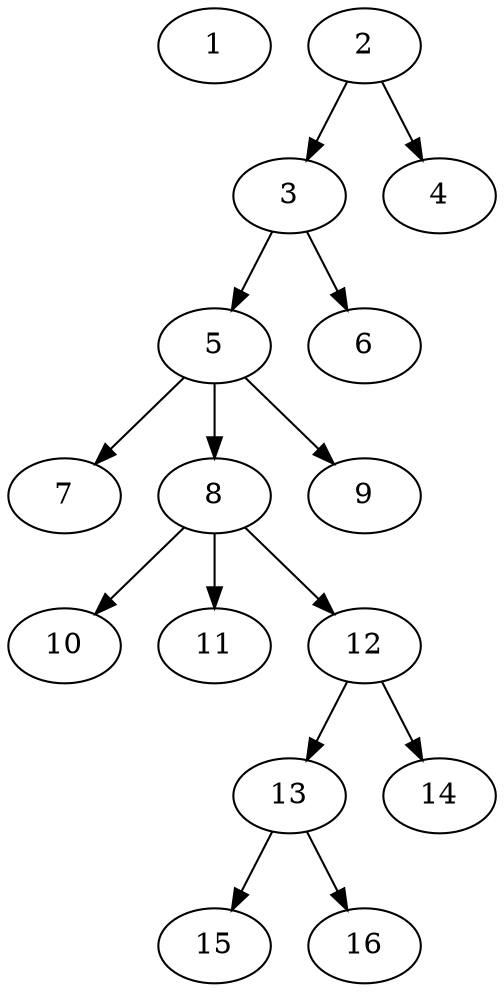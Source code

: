 // DAG (tier=1-easy, mode=data, n=16, ccr=0.308, fat=0.456, density=0.397, regular=0.735, jump=0.060, mindata=1048576, maxdata=8388608)
// DAG automatically generated by daggen at Sun Aug 24 16:33:33 2025
// /home/ermia/Project/Environments/daggen/bin/daggen --dot --ccr 0.308 --fat 0.456 --regular 0.735 --density 0.397 --jump 0.060 --mindata 1048576 --maxdata 8388608 -n 16 
digraph G {
  1 [size="257685265263715968", alpha="0.19", expect_size="128842632631857984"]
  2 [size="282829567246249", alpha="0.05", expect_size="141414783623124"]
  2 -> 3 [size ="17905659936768"]
  2 -> 4 [size ="17905659936768"]
  3 [size="35581682470954729472", alpha="0.18", expect_size="17790841235477364736"]
  3 -> 5 [size ="86544798973952"]
  3 -> 6 [size ="86544798973952"]
  4 [size="3842501790045276", alpha="0.10", expect_size="1921250895022638"]
  5 [size="3466527449229000", alpha="0.09", expect_size="1733263724614500"]
  5 -> 7 [size ="81658065715200"]
  5 -> 8 [size ="81658065715200"]
  5 -> 9 [size ="81658065715200"]
  6 [size="32372034772909088", alpha="0.09", expect_size="16186017386454544"]
  7 [size="23580957875297940", alpha="0.18", expect_size="11790478937648970"]
  8 [size="898851218966384", alpha="0.15", expect_size="449425609483192"]
  8 -> 10 [size ="14905625280512"]
  8 -> 11 [size ="14905625280512"]
  8 -> 12 [size ="14905625280512"]
  9 [size="1206541455379848", alpha="0.03", expect_size="603270727689924"]
  10 [size="354885287818198777856", alpha="0.03", expect_size="177442643909099388928"]
  11 [size="85560831827882608", alpha="0.13", expect_size="42780415913941304"]
  12 [size="58971542775547272", alpha="0.08", expect_size="29485771387773636"]
  12 -> 13 [size ="25309848010752"]
  12 -> 14 [size ="25309848010752"]
  13 [size="98693987773088688", alpha="0.09", expect_size="49346993886544344"]
  13 -> 15 [size ="164105742712832"]
  13 -> 16 [size ="164105742712832"]
  14 [size="852386115298946", alpha="0.03", expect_size="426193057649473"]
  15 [size="7237619437908525056", alpha="0.03", expect_size="3618809718954262528"]
  16 [size="972581082024672", alpha="0.09", expect_size="486290541012336"]
}